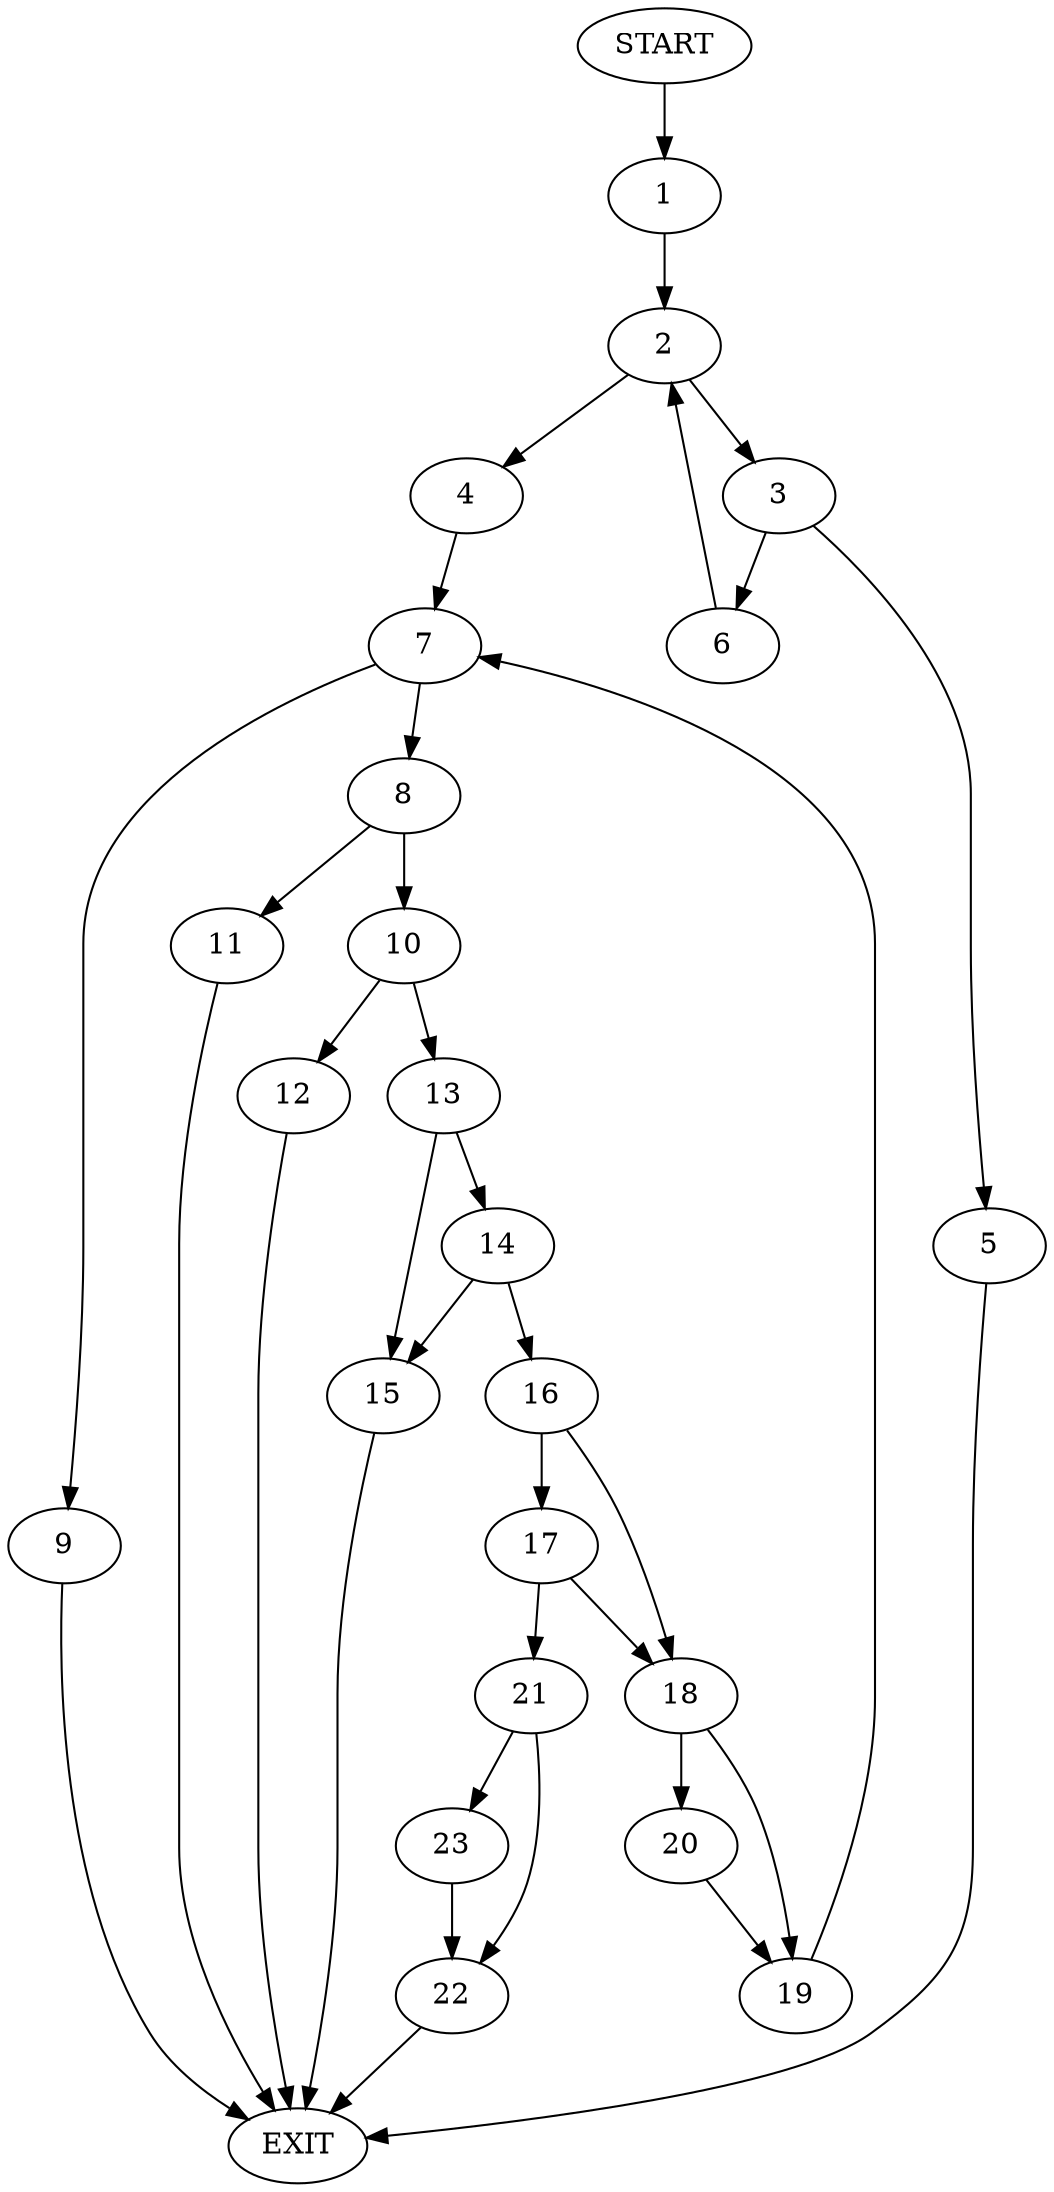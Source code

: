 digraph {
0 [label="START"]
24 [label="EXIT"]
0 -> 1
1 -> 2
2 -> 3
2 -> 4
3 -> 5
3 -> 6
4 -> 7
6 -> 2
5 -> 24
7 -> 8
7 -> 9
8 -> 10
8 -> 11
9 -> 24
10 -> 12
10 -> 13
11 -> 24
13 -> 14
13 -> 15
12 -> 24
14 -> 16
14 -> 15
15 -> 24
16 -> 17
16 -> 18
18 -> 19
18 -> 20
17 -> 21
17 -> 18
21 -> 22
21 -> 23
23 -> 22
22 -> 24
19 -> 7
20 -> 19
}
